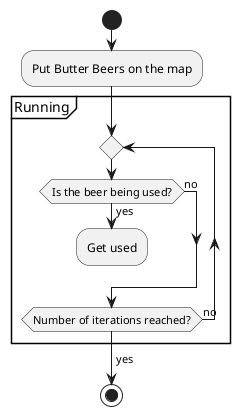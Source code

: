 @startuml
'https://plantuml.com/activity-diagram-beta

start

:Put Butter Beers on the map;

partition Running {
    repeat
        if (Is the beer being used?) then (yes)
            :Get used;
            kill
        else (no)
        endif
    repeat while (Number of iterations reached?) is (no)
->yes;
}

stop


@enduml
